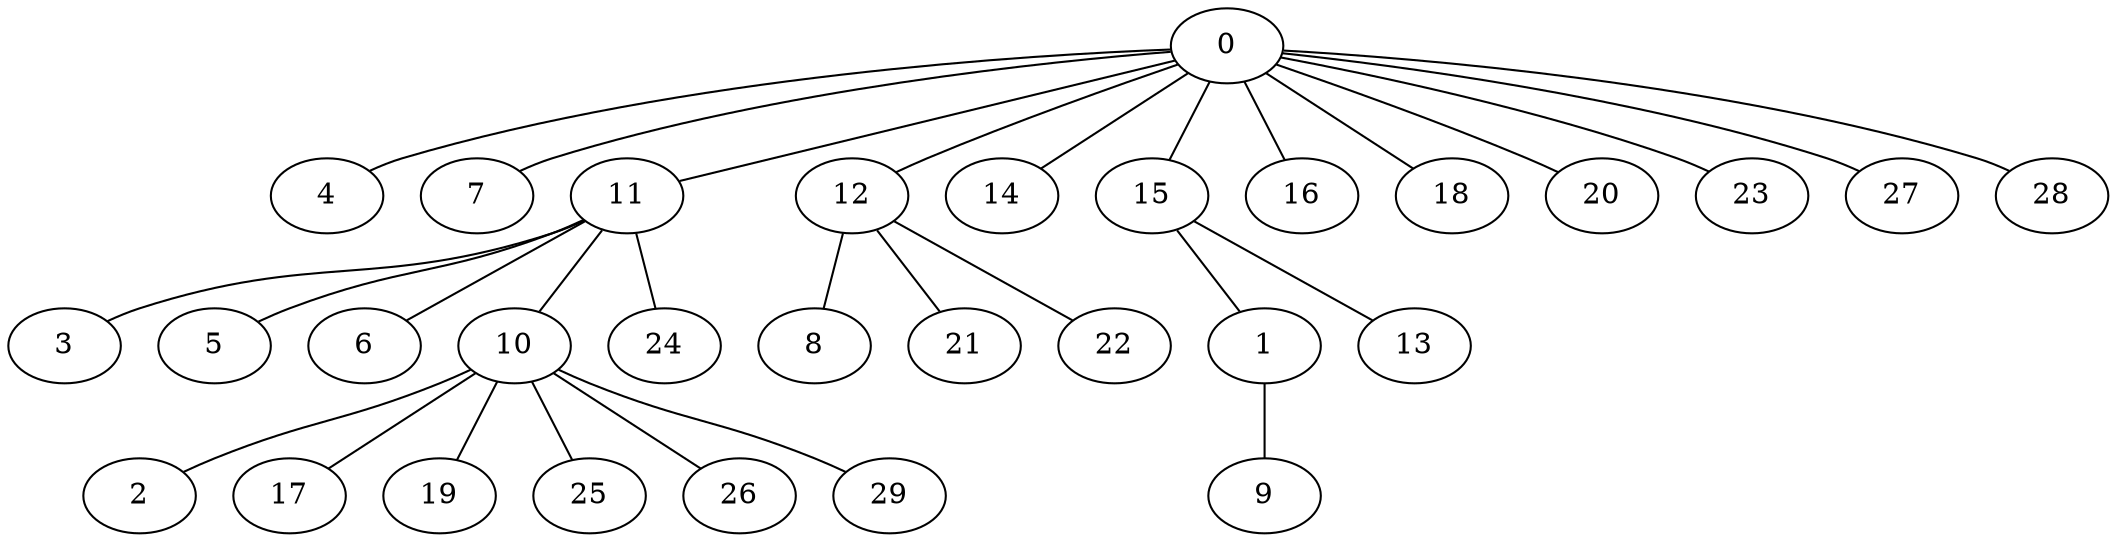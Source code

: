 strict graph G {
0;
1;
2;
3;
4;
5;
6;
7;
8;
9;
10;
11;
12;
13;
14;
15;
16;
17;
18;
19;
20;
21;
22;
23;
24;
25;
26;
27;
28;
29;
11 -- 24;
11 -- 3;
15 -- 1;
0 -- 11;
0 -- 12;
12 -- 8;
0 -- 16;
0 -- 28;
0 -- 14;
12 -- 22;
10 -- 25;
0 -- 20;
15 -- 13;
0 -- 27;
11 -- 6;
0 -- 15;
0 -- 23;
10 -- 17;
0 -- 4;
11 -- 10;
10 -- 2;
10 -- 29;
1 -- 9;
0 -- 18;
10 -- 19;
12 -- 21;
0 -- 7;
10 -- 26;
11 -- 5;
}
